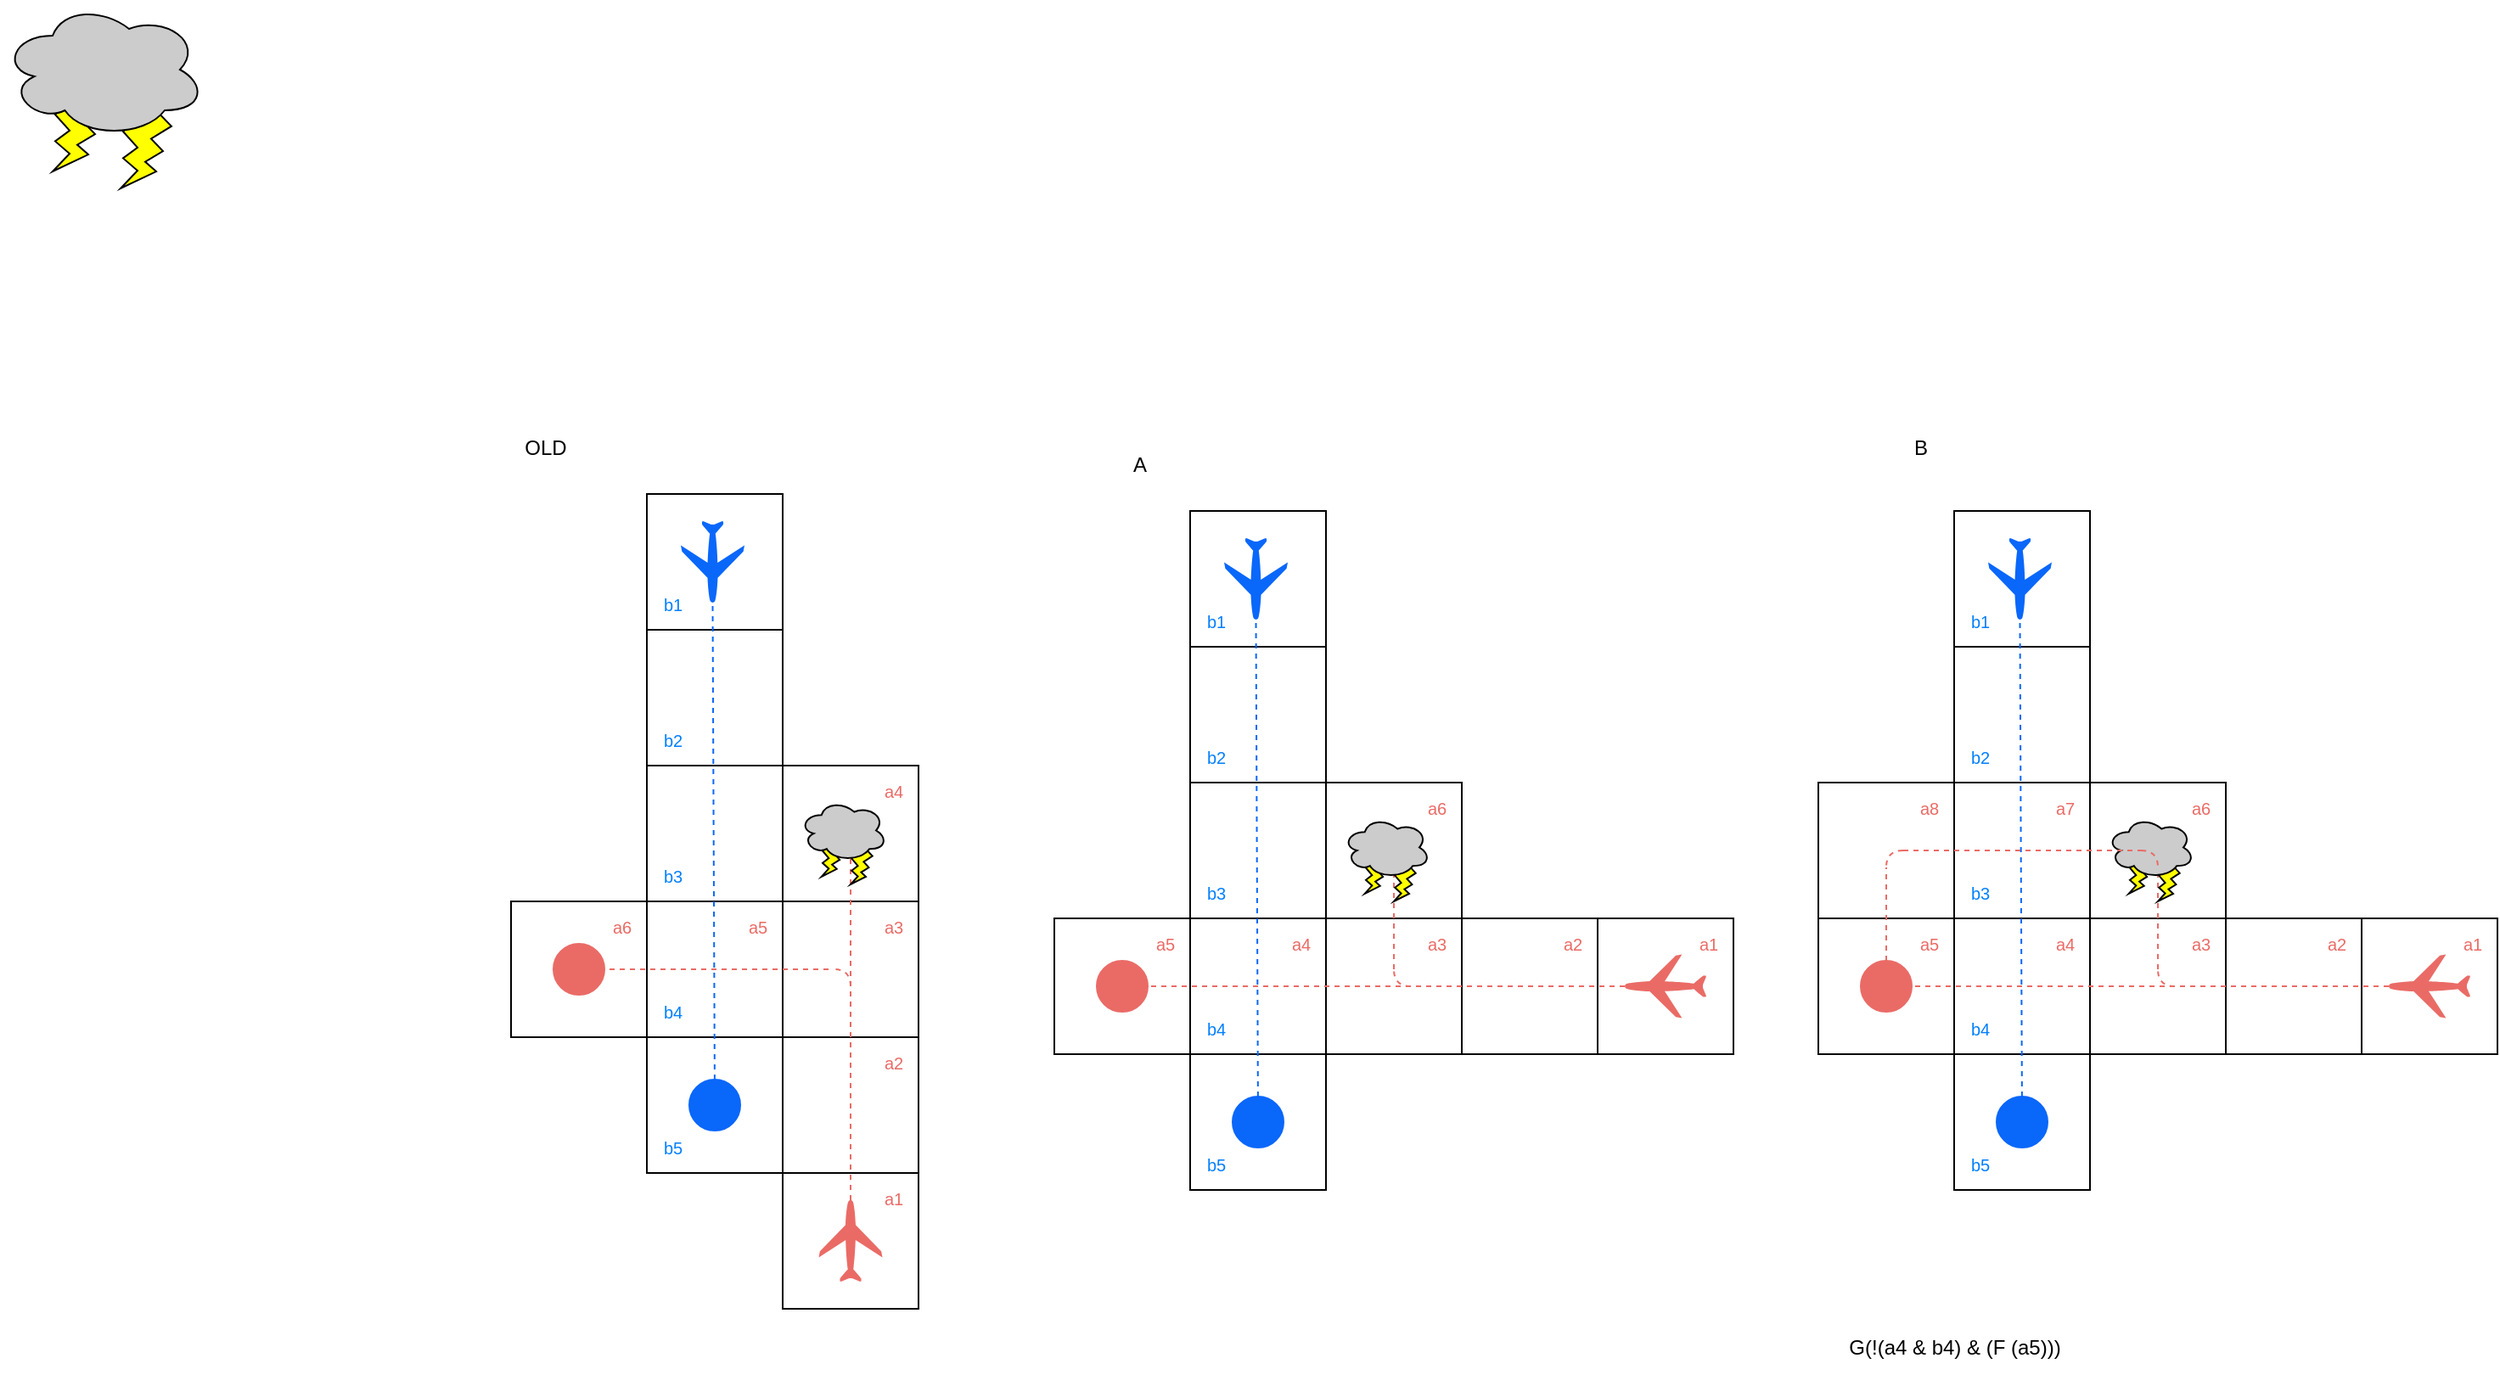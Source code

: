 <mxfile version="22.1.2" type="device">
  <diagram name="Page-1" id="bAog4Ph5rhsAuziSSEcY">
    <mxGraphModel dx="2078" dy="1025" grid="1" gridSize="10" guides="1" tooltips="1" connect="1" arrows="1" fold="1" page="1" pageScale="1" pageWidth="850" pageHeight="1100" math="0" shadow="0">
      <root>
        <mxCell id="0" />
        <mxCell id="1" parent="0" />
        <mxCell id="Nt9SSNV7IdZdMpz9-7pT-24" value="" style="group" vertex="1" connectable="0" parent="1">
          <mxGeometry x="-20" y="30" width="120" height="110" as="geometry" />
        </mxCell>
        <mxCell id="Nt9SSNV7IdZdMpz9-7pT-25" value="" style="verticalLabelPosition=bottom;verticalAlign=top;html=1;shape=mxgraph.basic.flash;fillColor=#FFFF00;" vertex="1" parent="Nt9SSNV7IdZdMpz9-7pT-24">
          <mxGeometry x="30" y="50" width="30" height="50" as="geometry" />
        </mxCell>
        <mxCell id="Nt9SSNV7IdZdMpz9-7pT-26" value="" style="verticalLabelPosition=bottom;verticalAlign=top;html=1;shape=mxgraph.basic.flash;fillColor=#FFFF00;" vertex="1" parent="Nt9SSNV7IdZdMpz9-7pT-24">
          <mxGeometry x="70" y="60" width="30" height="50" as="geometry" />
        </mxCell>
        <mxCell id="Nt9SSNV7IdZdMpz9-7pT-27" value="" style="ellipse;shape=cloud;whiteSpace=wrap;html=1;fillColor=#CCCCCC;" vertex="1" parent="Nt9SSNV7IdZdMpz9-7pT-24">
          <mxGeometry width="120" height="80" as="geometry" />
        </mxCell>
        <mxCell id="Nt9SSNV7IdZdMpz9-7pT-155" value="" style="group" vertex="1" connectable="0" parent="1">
          <mxGeometry x="1050" y="330" width="400" height="400" as="geometry" />
        </mxCell>
        <mxCell id="Nt9SSNV7IdZdMpz9-7pT-68" value="" style="rounded=0;whiteSpace=wrap;html=1;" vertex="1" parent="Nt9SSNV7IdZdMpz9-7pT-155">
          <mxGeometry x="160" y="160" width="80" height="80" as="geometry" />
        </mxCell>
        <mxCell id="Nt9SSNV7IdZdMpz9-7pT-106" value="" style="rounded=0;whiteSpace=wrap;html=1;" vertex="1" parent="Nt9SSNV7IdZdMpz9-7pT-155">
          <mxGeometry y="160" width="80" height="80" as="geometry" />
        </mxCell>
        <mxCell id="Nt9SSNV7IdZdMpz9-7pT-61" value="" style="rounded=0;whiteSpace=wrap;html=1;" vertex="1" parent="Nt9SSNV7IdZdMpz9-7pT-155">
          <mxGeometry x="160" y="240" width="80" height="80" as="geometry" />
        </mxCell>
        <mxCell id="Nt9SSNV7IdZdMpz9-7pT-62" value="" style="rounded=0;whiteSpace=wrap;html=1;" vertex="1" parent="Nt9SSNV7IdZdMpz9-7pT-155">
          <mxGeometry x="80" y="160" width="80" height="80" as="geometry" />
        </mxCell>
        <mxCell id="Nt9SSNV7IdZdMpz9-7pT-63" value="" style="rounded=0;whiteSpace=wrap;html=1;" vertex="1" parent="Nt9SSNV7IdZdMpz9-7pT-155">
          <mxGeometry x="80" y="240" width="80" height="80" as="geometry" />
        </mxCell>
        <mxCell id="Nt9SSNV7IdZdMpz9-7pT-64" value="" style="rounded=0;whiteSpace=wrap;html=1;" vertex="1" parent="Nt9SSNV7IdZdMpz9-7pT-155">
          <mxGeometry x="80" y="320" width="80" height="80" as="geometry" />
        </mxCell>
        <mxCell id="Nt9SSNV7IdZdMpz9-7pT-65" value="" style="rounded=0;whiteSpace=wrap;html=1;" vertex="1" parent="Nt9SSNV7IdZdMpz9-7pT-155">
          <mxGeometry x="240" y="240" width="80" height="80" as="geometry" />
        </mxCell>
        <mxCell id="Nt9SSNV7IdZdMpz9-7pT-66" value="" style="rounded=0;whiteSpace=wrap;html=1;" vertex="1" parent="Nt9SSNV7IdZdMpz9-7pT-155">
          <mxGeometry x="320" y="240" width="80" height="80" as="geometry" />
        </mxCell>
        <mxCell id="Nt9SSNV7IdZdMpz9-7pT-67" value="" style="rounded=0;whiteSpace=wrap;html=1;" vertex="1" parent="Nt9SSNV7IdZdMpz9-7pT-155">
          <mxGeometry y="240" width="80" height="80" as="geometry" />
        </mxCell>
        <mxCell id="Nt9SSNV7IdZdMpz9-7pT-69" value="" style="rounded=0;whiteSpace=wrap;html=1;" vertex="1" parent="Nt9SSNV7IdZdMpz9-7pT-155">
          <mxGeometry x="80" y="80" width="80" height="80" as="geometry" />
        </mxCell>
        <mxCell id="Nt9SSNV7IdZdMpz9-7pT-70" value="" style="rounded=0;whiteSpace=wrap;html=1;" vertex="1" parent="Nt9SSNV7IdZdMpz9-7pT-155">
          <mxGeometry x="80" width="80" height="80" as="geometry" />
        </mxCell>
        <mxCell id="Nt9SSNV7IdZdMpz9-7pT-71" value="" style="shape=mxgraph.signs.transportation.airplane_5;html=1;pointerEvents=1;fillColor=#EA6B66;strokeColor=none;verticalLabelPosition=bottom;verticalAlign=top;align=center;rotation=-90;" vertex="1" parent="Nt9SSNV7IdZdMpz9-7pT-155">
          <mxGeometry x="341.25" y="256" width="37.5" height="48" as="geometry" />
        </mxCell>
        <mxCell id="Nt9SSNV7IdZdMpz9-7pT-72" value="" style="shape=mxgraph.signs.transportation.airplane_5;html=1;pointerEvents=1;fillColor=#0967FA;strokeColor=none;verticalLabelPosition=bottom;verticalAlign=top;align=center;rotation=-180;" vertex="1" parent="Nt9SSNV7IdZdMpz9-7pT-155">
          <mxGeometry x="100" y="16" width="37.5" height="48" as="geometry" />
        </mxCell>
        <mxCell id="Nt9SSNV7IdZdMpz9-7pT-73" value="" style="endArrow=none;dashed=1;html=1;rounded=0;entryX=0.5;entryY=0;entryDx=0;entryDy=0;entryPerimeter=0;fillColor=#0967FA;strokeColor=#0967FA;" edge="1" parent="Nt9SSNV7IdZdMpz9-7pT-155" target="Nt9SSNV7IdZdMpz9-7pT-81">
          <mxGeometry width="50" height="50" relative="1" as="geometry">
            <mxPoint x="120" y="360" as="sourcePoint" />
            <mxPoint x="119" y="64" as="targetPoint" />
          </mxGeometry>
        </mxCell>
        <mxCell id="Nt9SSNV7IdZdMpz9-7pT-74" value="" style="group" vertex="1" connectable="0" parent="Nt9SSNV7IdZdMpz9-7pT-155">
          <mxGeometry x="25" y="265" width="175" height="30" as="geometry" />
        </mxCell>
        <mxCell id="Nt9SSNV7IdZdMpz9-7pT-79" value="" style="ellipse;whiteSpace=wrap;html=1;aspect=fixed;fillColor=#EA6B66;strokeColor=#EA6B66;" vertex="1" parent="Nt9SSNV7IdZdMpz9-7pT-74">
          <mxGeometry width="30" height="30" as="geometry" />
        </mxCell>
        <mxCell id="Nt9SSNV7IdZdMpz9-7pT-80" value="" style="group" vertex="1" connectable="0" parent="Nt9SSNV7IdZdMpz9-7pT-155">
          <mxGeometry x="105" y="345" width="30" height="30" as="geometry" />
        </mxCell>
        <mxCell id="Nt9SSNV7IdZdMpz9-7pT-81" value="" style="ellipse;whiteSpace=wrap;html=1;aspect=fixed;fillColor=#0967FA;strokeColor=#0967FA;" vertex="1" parent="Nt9SSNV7IdZdMpz9-7pT-80">
          <mxGeometry width="30" height="30" as="geometry" />
        </mxCell>
        <mxCell id="Nt9SSNV7IdZdMpz9-7pT-82" value="" style="endArrow=none;dashed=1;html=1;rounded=0;entryX=0.5;entryY=0;entryDx=0;entryDy=0;entryPerimeter=0;fillColor=#0967FA;strokeColor=#0967FA;" edge="1" parent="Nt9SSNV7IdZdMpz9-7pT-155" source="Nt9SSNV7IdZdMpz9-7pT-81" target="Nt9SSNV7IdZdMpz9-7pT-72">
          <mxGeometry width="50" height="50" relative="1" as="geometry">
            <mxPoint x="-265" y="-305" as="sourcePoint" />
            <mxPoint x="-215" y="-485" as="targetPoint" />
          </mxGeometry>
        </mxCell>
        <mxCell id="Nt9SSNV7IdZdMpz9-7pT-83" value="" style="endArrow=none;dashed=1;html=1;rounded=0;strokeColor=#EA6B66;" edge="1" parent="Nt9SSNV7IdZdMpz9-7pT-155" source="Nt9SSNV7IdZdMpz9-7pT-68">
          <mxGeometry width="50" height="50" relative="1" as="geometry">
            <mxPoint x="200" y="270" as="sourcePoint" />
            <mxPoint x="200" y="210" as="targetPoint" />
          </mxGeometry>
        </mxCell>
        <mxCell id="Nt9SSNV7IdZdMpz9-7pT-84" value="&lt;font style=&quot;font-size: 10px;&quot; color=&quot;#ea6b66&quot;&gt;a1&lt;/font&gt;" style="text;html=1;align=center;verticalAlign=middle;resizable=0;points=[];autosize=1;strokeColor=none;fillColor=none;" vertex="1" parent="Nt9SSNV7IdZdMpz9-7pT-155">
          <mxGeometry x="370" y="240" width="30" height="30" as="geometry" />
        </mxCell>
        <mxCell id="Nt9SSNV7IdZdMpz9-7pT-85" value="&lt;font style=&quot;font-size: 10px;&quot; color=&quot;#ea6b66&quot;&gt;a2&lt;/font&gt;" style="text;html=1;align=center;verticalAlign=middle;resizable=0;points=[];autosize=1;strokeColor=none;fillColor=none;" vertex="1" parent="Nt9SSNV7IdZdMpz9-7pT-155">
          <mxGeometry x="290" y="240" width="30" height="30" as="geometry" />
        </mxCell>
        <mxCell id="Nt9SSNV7IdZdMpz9-7pT-86" value="&lt;font style=&quot;font-size: 10px;&quot; color=&quot;#ea6b66&quot;&gt;a3&lt;/font&gt;" style="text;html=1;align=center;verticalAlign=middle;resizable=0;points=[];autosize=1;strokeColor=none;fillColor=none;" vertex="1" parent="Nt9SSNV7IdZdMpz9-7pT-155">
          <mxGeometry x="210" y="240" width="30" height="30" as="geometry" />
        </mxCell>
        <mxCell id="Nt9SSNV7IdZdMpz9-7pT-87" value="&lt;font style=&quot;font-size: 10px;&quot; color=&quot;#ea6b66&quot;&gt;a4&lt;/font&gt;" style="text;html=1;align=center;verticalAlign=middle;resizable=0;points=[];autosize=1;strokeColor=none;fillColor=none;" vertex="1" parent="Nt9SSNV7IdZdMpz9-7pT-155">
          <mxGeometry x="129.996" y="239.997" width="30" height="30" as="geometry" />
        </mxCell>
        <mxCell id="Nt9SSNV7IdZdMpz9-7pT-88" value="&lt;font style=&quot;font-size: 10px;&quot; color=&quot;#ea6b66&quot;&gt;a5&lt;/font&gt;" style="text;html=1;align=center;verticalAlign=middle;resizable=0;points=[];autosize=1;strokeColor=none;fillColor=none;" vertex="1" parent="Nt9SSNV7IdZdMpz9-7pT-155">
          <mxGeometry x="50" y="240" width="30" height="30" as="geometry" />
        </mxCell>
        <mxCell id="Nt9SSNV7IdZdMpz9-7pT-89" value="&lt;font style=&quot;font-size: 10px;&quot; color=&quot;#ea6b66&quot;&gt;a6&lt;/font&gt;" style="text;html=1;align=center;verticalAlign=middle;resizable=0;points=[];autosize=1;strokeColor=none;fillColor=none;" vertex="1" parent="Nt9SSNV7IdZdMpz9-7pT-155">
          <mxGeometry x="210" y="160" width="30" height="30" as="geometry" />
        </mxCell>
        <mxCell id="Nt9SSNV7IdZdMpz9-7pT-90" value="&lt;font color=&quot;#007fff&quot;&gt;&lt;span style=&quot;font-size: 10px;&quot;&gt;b1&lt;/span&gt;&lt;/font&gt;" style="text;html=1;align=center;verticalAlign=middle;resizable=0;points=[];autosize=1;strokeColor=none;fillColor=none;" vertex="1" parent="Nt9SSNV7IdZdMpz9-7pT-155">
          <mxGeometry x="79.996" y="49.997" width="30" height="30" as="geometry" />
        </mxCell>
        <mxCell id="Nt9SSNV7IdZdMpz9-7pT-91" value="&lt;font color=&quot;#007fff&quot;&gt;&lt;span style=&quot;font-size: 10px;&quot;&gt;b2&lt;/span&gt;&lt;/font&gt;" style="text;html=1;align=center;verticalAlign=middle;resizable=0;points=[];autosize=1;strokeColor=none;fillColor=none;" vertex="1" parent="Nt9SSNV7IdZdMpz9-7pT-155">
          <mxGeometry x="79.996" y="129.997" width="30" height="30" as="geometry" />
        </mxCell>
        <mxCell id="Nt9SSNV7IdZdMpz9-7pT-92" value="&lt;font color=&quot;#007fff&quot;&gt;&lt;span style=&quot;font-size: 10px;&quot;&gt;b3&lt;/span&gt;&lt;/font&gt;" style="text;html=1;align=center;verticalAlign=middle;resizable=0;points=[];autosize=1;strokeColor=none;fillColor=none;" vertex="1" parent="Nt9SSNV7IdZdMpz9-7pT-155">
          <mxGeometry x="79.996" y="209.997" width="30" height="30" as="geometry" />
        </mxCell>
        <mxCell id="Nt9SSNV7IdZdMpz9-7pT-93" value="&lt;font color=&quot;#007fff&quot;&gt;&lt;span style=&quot;font-size: 10px;&quot;&gt;b4&lt;/span&gt;&lt;/font&gt;" style="text;html=1;align=center;verticalAlign=middle;resizable=0;points=[];autosize=1;strokeColor=none;fillColor=none;" vertex="1" parent="Nt9SSNV7IdZdMpz9-7pT-155">
          <mxGeometry x="79.996" y="289.997" width="30" height="30" as="geometry" />
        </mxCell>
        <mxCell id="Nt9SSNV7IdZdMpz9-7pT-94" value="&lt;font color=&quot;#007fff&quot;&gt;&lt;span style=&quot;font-size: 10px;&quot;&gt;b5&lt;/span&gt;&lt;/font&gt;" style="text;html=1;align=center;verticalAlign=middle;resizable=0;points=[];autosize=1;strokeColor=none;fillColor=none;" vertex="1" parent="Nt9SSNV7IdZdMpz9-7pT-155">
          <mxGeometry x="79.996" y="369.997" width="30" height="30" as="geometry" />
        </mxCell>
        <mxCell id="Nt9SSNV7IdZdMpz9-7pT-95" value="" style="group" vertex="1" connectable="0" parent="Nt9SSNV7IdZdMpz9-7pT-155">
          <mxGeometry x="170" y="180" width="60" height="50" as="geometry" />
        </mxCell>
        <mxCell id="Nt9SSNV7IdZdMpz9-7pT-96" value="" style="verticalLabelPosition=bottom;verticalAlign=top;html=1;shape=mxgraph.basic.flash;fillColor=#FFFF00;" vertex="1" parent="Nt9SSNV7IdZdMpz9-7pT-95">
          <mxGeometry x="12.857" y="22.727" width="12.857" height="22.727" as="geometry" />
        </mxCell>
        <mxCell id="Nt9SSNV7IdZdMpz9-7pT-97" value="" style="verticalLabelPosition=bottom;verticalAlign=top;html=1;shape=mxgraph.basic.flash;fillColor=#FFFF00;" vertex="1" parent="Nt9SSNV7IdZdMpz9-7pT-95">
          <mxGeometry x="30" y="27.273" width="12.857" height="22.727" as="geometry" />
        </mxCell>
        <mxCell id="Nt9SSNV7IdZdMpz9-7pT-98" value="" style="ellipse;shape=cloud;whiteSpace=wrap;html=1;fillColor=#CCCCCC;" vertex="1" parent="Nt9SSNV7IdZdMpz9-7pT-95">
          <mxGeometry width="51.429" height="36.364" as="geometry" />
        </mxCell>
        <mxCell id="Nt9SSNV7IdZdMpz9-7pT-100" value="" style="endArrow=none;dashed=1;html=1;rounded=0;strokeColor=#EA6B66;exitX=0.5;exitY=0;exitDx=0;exitDy=0;exitPerimeter=0;entryX=1;entryY=0.5;entryDx=0;entryDy=0;" edge="1" parent="Nt9SSNV7IdZdMpz9-7pT-155" source="Nt9SSNV7IdZdMpz9-7pT-71" target="Nt9SSNV7IdZdMpz9-7pT-79">
          <mxGeometry width="50" height="50" relative="1" as="geometry">
            <mxPoint x="210" y="300" as="sourcePoint" />
            <mxPoint x="210" y="210" as="targetPoint" />
          </mxGeometry>
        </mxCell>
        <mxCell id="Nt9SSNV7IdZdMpz9-7pT-101" value="" style="endArrow=none;dashed=1;html=1;rounded=0;edgeStyle=orthogonalEdgeStyle;curved=1;strokeColor=#EA6B66;" edge="1" parent="Nt9SSNV7IdZdMpz9-7pT-155">
          <mxGeometry width="50" height="50" relative="1" as="geometry">
            <mxPoint x="210" y="280" as="sourcePoint" />
            <mxPoint x="200" y="270" as="targetPoint" />
          </mxGeometry>
        </mxCell>
        <mxCell id="Nt9SSNV7IdZdMpz9-7pT-103" value="" style="endArrow=none;dashed=1;html=1;rounded=0;strokeColor=#EA6B66;" edge="1" parent="Nt9SSNV7IdZdMpz9-7pT-155">
          <mxGeometry width="50" height="50" relative="1" as="geometry">
            <mxPoint x="50" y="200" as="sourcePoint" />
            <mxPoint x="190" y="200" as="targetPoint" />
          </mxGeometry>
        </mxCell>
        <mxCell id="Nt9SSNV7IdZdMpz9-7pT-104" value="" style="endArrow=none;dashed=1;html=1;rounded=0;strokeColor=#EA6B66;edgeStyle=orthogonalEdgeStyle;curved=1;" edge="1" parent="Nt9SSNV7IdZdMpz9-7pT-155">
          <mxGeometry width="50" height="50" relative="1" as="geometry">
            <mxPoint x="190" y="200" as="sourcePoint" />
            <mxPoint x="200" y="210" as="targetPoint" />
          </mxGeometry>
        </mxCell>
        <mxCell id="Nt9SSNV7IdZdMpz9-7pT-105" value="&lt;font style=&quot;font-size: 10px;&quot; color=&quot;#ea6b66&quot;&gt;a7&lt;/font&gt;" style="text;html=1;align=center;verticalAlign=middle;resizable=0;points=[];autosize=1;strokeColor=none;fillColor=none;" vertex="1" parent="Nt9SSNV7IdZdMpz9-7pT-155">
          <mxGeometry x="130" y="160" width="30" height="30" as="geometry" />
        </mxCell>
        <mxCell id="Nt9SSNV7IdZdMpz9-7pT-107" value="" style="endArrow=none;dashed=1;html=1;rounded=0;strokeColor=#EA6B66;exitX=0.5;exitY=0;exitDx=0;exitDy=0;" edge="1" parent="Nt9SSNV7IdZdMpz9-7pT-155" source="Nt9SSNV7IdZdMpz9-7pT-79">
          <mxGeometry width="50" height="50" relative="1" as="geometry">
            <mxPoint x="-30" y="255" as="sourcePoint" />
            <mxPoint x="40" y="210" as="targetPoint" />
          </mxGeometry>
        </mxCell>
        <mxCell id="Nt9SSNV7IdZdMpz9-7pT-108" value="" style="endArrow=none;dashed=1;html=1;rounded=0;strokeColor=#EA6B66;edgeStyle=orthogonalEdgeStyle;curved=1;" edge="1" parent="Nt9SSNV7IdZdMpz9-7pT-155">
          <mxGeometry width="50" height="50" relative="1" as="geometry">
            <mxPoint x="50" y="200" as="sourcePoint" />
            <mxPoint x="40" y="210" as="targetPoint" />
          </mxGeometry>
        </mxCell>
        <mxCell id="Nt9SSNV7IdZdMpz9-7pT-109" value="" style="endArrow=none;dashed=1;html=1;rounded=0;strokeColor=#EA6B66;" edge="1" parent="Nt9SSNV7IdZdMpz9-7pT-155" target="Nt9SSNV7IdZdMpz9-7pT-68">
          <mxGeometry width="50" height="50" relative="1" as="geometry">
            <mxPoint x="200" y="270" as="sourcePoint" />
            <mxPoint x="200" y="210" as="targetPoint" />
          </mxGeometry>
        </mxCell>
        <mxCell id="Nt9SSNV7IdZdMpz9-7pT-110" value="&lt;font style=&quot;font-size: 10px;&quot; color=&quot;#ea6b66&quot;&gt;a8&lt;/font&gt;" style="text;html=1;align=center;verticalAlign=middle;resizable=0;points=[];autosize=1;strokeColor=none;fillColor=none;" vertex="1" parent="Nt9SSNV7IdZdMpz9-7pT-155">
          <mxGeometry x="50" y="160" width="30" height="30" as="geometry" />
        </mxCell>
        <mxCell id="Nt9SSNV7IdZdMpz9-7pT-156" value="" style="group" vertex="1" connectable="0" parent="1">
          <mxGeometry x="280" y="320" width="240" height="480" as="geometry" />
        </mxCell>
        <mxCell id="Nt9SSNV7IdZdMpz9-7pT-5" value="" style="rounded=0;whiteSpace=wrap;html=1;" vertex="1" parent="Nt9SSNV7IdZdMpz9-7pT-156">
          <mxGeometry x="160" y="240" width="80" height="80" as="geometry" />
        </mxCell>
        <mxCell id="Nt9SSNV7IdZdMpz9-7pT-6" value="" style="rounded=0;whiteSpace=wrap;html=1;" vertex="1" parent="Nt9SSNV7IdZdMpz9-7pT-156">
          <mxGeometry x="80" y="160" width="80" height="80" as="geometry" />
        </mxCell>
        <mxCell id="Nt9SSNV7IdZdMpz9-7pT-7" value="" style="rounded=0;whiteSpace=wrap;html=1;" vertex="1" parent="Nt9SSNV7IdZdMpz9-7pT-156">
          <mxGeometry x="80" y="240" width="80" height="80" as="geometry" />
        </mxCell>
        <mxCell id="Nt9SSNV7IdZdMpz9-7pT-8" value="" style="rounded=0;whiteSpace=wrap;html=1;" vertex="1" parent="Nt9SSNV7IdZdMpz9-7pT-156">
          <mxGeometry x="80" y="320" width="80" height="80" as="geometry" />
        </mxCell>
        <mxCell id="Nt9SSNV7IdZdMpz9-7pT-9" value="" style="rounded=0;whiteSpace=wrap;html=1;" vertex="1" parent="Nt9SSNV7IdZdMpz9-7pT-156">
          <mxGeometry x="160" y="320" width="80" height="80" as="geometry" />
        </mxCell>
        <mxCell id="Nt9SSNV7IdZdMpz9-7pT-10" value="" style="rounded=0;whiteSpace=wrap;html=1;" vertex="1" parent="Nt9SSNV7IdZdMpz9-7pT-156">
          <mxGeometry x="160" y="400" width="80" height="80" as="geometry" />
        </mxCell>
        <mxCell id="Nt9SSNV7IdZdMpz9-7pT-11" value="" style="rounded=0;whiteSpace=wrap;html=1;" vertex="1" parent="Nt9SSNV7IdZdMpz9-7pT-156">
          <mxGeometry y="240" width="80" height="80" as="geometry" />
        </mxCell>
        <mxCell id="Nt9SSNV7IdZdMpz9-7pT-12" value="" style="rounded=0;whiteSpace=wrap;html=1;" vertex="1" parent="Nt9SSNV7IdZdMpz9-7pT-156">
          <mxGeometry x="160" y="160" width="80" height="80" as="geometry" />
        </mxCell>
        <mxCell id="Nt9SSNV7IdZdMpz9-7pT-13" value="" style="rounded=0;whiteSpace=wrap;html=1;" vertex="1" parent="Nt9SSNV7IdZdMpz9-7pT-156">
          <mxGeometry x="80" y="80" width="80" height="80" as="geometry" />
        </mxCell>
        <mxCell id="Nt9SSNV7IdZdMpz9-7pT-14" value="" style="rounded=0;whiteSpace=wrap;html=1;" vertex="1" parent="Nt9SSNV7IdZdMpz9-7pT-156">
          <mxGeometry x="80" width="80" height="80" as="geometry" />
        </mxCell>
        <mxCell id="Nt9SSNV7IdZdMpz9-7pT-2" value="" style="shape=mxgraph.signs.transportation.airplane_5;html=1;pointerEvents=1;fillColor=#EA6B66;strokeColor=none;verticalLabelPosition=bottom;verticalAlign=top;align=center;" vertex="1" parent="Nt9SSNV7IdZdMpz9-7pT-156">
          <mxGeometry x="181.25" y="416" width="37.5" height="48" as="geometry" />
        </mxCell>
        <mxCell id="Nt9SSNV7IdZdMpz9-7pT-15" value="" style="shape=mxgraph.signs.transportation.airplane_5;html=1;pointerEvents=1;fillColor=#0967FA;strokeColor=none;verticalLabelPosition=bottom;verticalAlign=top;align=center;rotation=-180;" vertex="1" parent="Nt9SSNV7IdZdMpz9-7pT-156">
          <mxGeometry x="100" y="16" width="37.5" height="48" as="geometry" />
        </mxCell>
        <mxCell id="Nt9SSNV7IdZdMpz9-7pT-44" value="" style="endArrow=none;dashed=1;html=1;rounded=0;entryX=0.5;entryY=0;entryDx=0;entryDy=0;entryPerimeter=0;fillColor=#0967FA;strokeColor=#0967FA;" edge="1" parent="Nt9SSNV7IdZdMpz9-7pT-156" target="Nt9SSNV7IdZdMpz9-7pT-43">
          <mxGeometry width="50" height="50" relative="1" as="geometry">
            <mxPoint x="120" y="360" as="sourcePoint" />
            <mxPoint x="119" y="64" as="targetPoint" />
          </mxGeometry>
        </mxCell>
        <mxCell id="Nt9SSNV7IdZdMpz9-7pT-45" value="" style="group" vertex="1" connectable="0" parent="Nt9SSNV7IdZdMpz9-7pT-156">
          <mxGeometry x="25" y="265" width="175" height="30" as="geometry" />
        </mxCell>
        <mxCell id="Nt9SSNV7IdZdMpz9-7pT-38" value="" style="group" vertex="1" connectable="0" parent="Nt9SSNV7IdZdMpz9-7pT-45">
          <mxGeometry x="165" y="15" width="10" height="10" as="geometry" />
        </mxCell>
        <mxCell id="Nt9SSNV7IdZdMpz9-7pT-34" value="" style="endArrow=none;dashed=1;html=1;rounded=0;strokeColor=#EA6B66;" edge="1" parent="Nt9SSNV7IdZdMpz9-7pT-38">
          <mxGeometry width="50" height="50" relative="1" as="geometry">
            <mxPoint x="-150" as="sourcePoint" />
            <mxPoint as="targetPoint" />
          </mxGeometry>
        </mxCell>
        <mxCell id="Nt9SSNV7IdZdMpz9-7pT-35" value="" style="endArrow=none;dashed=1;html=1;rounded=0;exitX=0.5;exitY=0;exitDx=0;exitDy=0;exitPerimeter=0;strokeColor=#EA6B66;" edge="1" parent="Nt9SSNV7IdZdMpz9-7pT-38" source="Nt9SSNV7IdZdMpz9-7pT-2">
          <mxGeometry width="50" height="50" relative="1" as="geometry">
            <mxPoint x="-70" y="40" as="sourcePoint" />
            <mxPoint x="10" y="10" as="targetPoint" />
          </mxGeometry>
        </mxCell>
        <mxCell id="Nt9SSNV7IdZdMpz9-7pT-37" value="" style="endArrow=none;dashed=1;html=1;rounded=0;edgeStyle=orthogonalEdgeStyle;curved=1;strokeColor=#EA6B66;" edge="1" parent="Nt9SSNV7IdZdMpz9-7pT-38">
          <mxGeometry width="50" height="50" relative="1" as="geometry">
            <mxPoint x="10" y="10" as="sourcePoint" />
            <mxPoint as="targetPoint" />
            <Array as="points">
              <mxPoint x="10" />
            </Array>
          </mxGeometry>
        </mxCell>
        <mxCell id="Nt9SSNV7IdZdMpz9-7pT-41" value="" style="ellipse;whiteSpace=wrap;html=1;aspect=fixed;fillColor=#EA6B66;strokeColor=#EA6B66;" vertex="1" parent="Nt9SSNV7IdZdMpz9-7pT-45">
          <mxGeometry width="30" height="30" as="geometry" />
        </mxCell>
        <mxCell id="Nt9SSNV7IdZdMpz9-7pT-46" value="" style="group" vertex="1" connectable="0" parent="Nt9SSNV7IdZdMpz9-7pT-156">
          <mxGeometry x="105" y="345" width="30" height="30" as="geometry" />
        </mxCell>
        <mxCell id="Nt9SSNV7IdZdMpz9-7pT-43" value="" style="ellipse;whiteSpace=wrap;html=1;aspect=fixed;fillColor=#0967FA;strokeColor=#0967FA;" vertex="1" parent="Nt9SSNV7IdZdMpz9-7pT-46">
          <mxGeometry width="30" height="30" as="geometry" />
        </mxCell>
        <mxCell id="Nt9SSNV7IdZdMpz9-7pT-39" value="" style="endArrow=none;dashed=1;html=1;rounded=0;entryX=0.5;entryY=0;entryDx=0;entryDy=0;entryPerimeter=0;fillColor=#0967FA;strokeColor=#0967FA;" edge="1" parent="Nt9SSNV7IdZdMpz9-7pT-156" source="Nt9SSNV7IdZdMpz9-7pT-43" target="Nt9SSNV7IdZdMpz9-7pT-15">
          <mxGeometry width="50" height="50" relative="1" as="geometry">
            <mxPoint x="-265" y="-305" as="sourcePoint" />
            <mxPoint x="-215" y="-485" as="targetPoint" />
          </mxGeometry>
        </mxCell>
        <mxCell id="Nt9SSNV7IdZdMpz9-7pT-48" value="" style="endArrow=none;dashed=1;html=1;rounded=0;strokeColor=#EA6B66;" edge="1" parent="Nt9SSNV7IdZdMpz9-7pT-156">
          <mxGeometry width="50" height="50" relative="1" as="geometry">
            <mxPoint x="200" y="290" as="sourcePoint" />
            <mxPoint x="200" y="200" as="targetPoint" />
          </mxGeometry>
        </mxCell>
        <mxCell id="Nt9SSNV7IdZdMpz9-7pT-49" value="&lt;font style=&quot;font-size: 10px;&quot; color=&quot;#ea6b66&quot;&gt;a1&lt;/font&gt;" style="text;html=1;align=center;verticalAlign=middle;resizable=0;points=[];autosize=1;strokeColor=none;fillColor=none;" vertex="1" parent="Nt9SSNV7IdZdMpz9-7pT-156">
          <mxGeometry x="210" y="400" width="30" height="30" as="geometry" />
        </mxCell>
        <mxCell id="Nt9SSNV7IdZdMpz9-7pT-50" value="&lt;font style=&quot;font-size: 10px;&quot; color=&quot;#ea6b66&quot;&gt;a2&lt;/font&gt;" style="text;html=1;align=center;verticalAlign=middle;resizable=0;points=[];autosize=1;strokeColor=none;fillColor=none;" vertex="1" parent="Nt9SSNV7IdZdMpz9-7pT-156">
          <mxGeometry x="210" y="320" width="30" height="30" as="geometry" />
        </mxCell>
        <mxCell id="Nt9SSNV7IdZdMpz9-7pT-51" value="&lt;font style=&quot;font-size: 10px;&quot; color=&quot;#ea6b66&quot;&gt;a3&lt;/font&gt;" style="text;html=1;align=center;verticalAlign=middle;resizable=0;points=[];autosize=1;strokeColor=none;fillColor=none;" vertex="1" parent="Nt9SSNV7IdZdMpz9-7pT-156">
          <mxGeometry x="210" y="240" width="30" height="30" as="geometry" />
        </mxCell>
        <mxCell id="Nt9SSNV7IdZdMpz9-7pT-52" value="&lt;font style=&quot;font-size: 10px;&quot; color=&quot;#ea6b66&quot;&gt;a4&lt;/font&gt;" style="text;html=1;align=center;verticalAlign=middle;resizable=0;points=[];autosize=1;strokeColor=none;fillColor=none;" vertex="1" parent="Nt9SSNV7IdZdMpz9-7pT-156">
          <mxGeometry x="209.996" y="159.997" width="30" height="30" as="geometry" />
        </mxCell>
        <mxCell id="Nt9SSNV7IdZdMpz9-7pT-53" value="&lt;font style=&quot;font-size: 10px;&quot; color=&quot;#ea6b66&quot;&gt;a5&lt;/font&gt;" style="text;html=1;align=center;verticalAlign=middle;resizable=0;points=[];autosize=1;strokeColor=none;fillColor=none;" vertex="1" parent="Nt9SSNV7IdZdMpz9-7pT-156">
          <mxGeometry x="130" y="240" width="30" height="30" as="geometry" />
        </mxCell>
        <mxCell id="Nt9SSNV7IdZdMpz9-7pT-54" value="&lt;font style=&quot;font-size: 10px;&quot; color=&quot;#ea6b66&quot;&gt;a6&lt;/font&gt;" style="text;html=1;align=center;verticalAlign=middle;resizable=0;points=[];autosize=1;strokeColor=none;fillColor=none;" vertex="1" parent="Nt9SSNV7IdZdMpz9-7pT-156">
          <mxGeometry x="50" y="240" width="30" height="30" as="geometry" />
        </mxCell>
        <mxCell id="Nt9SSNV7IdZdMpz9-7pT-55" value="&lt;font color=&quot;#007fff&quot;&gt;&lt;span style=&quot;font-size: 10px;&quot;&gt;b1&lt;/span&gt;&lt;/font&gt;" style="text;html=1;align=center;verticalAlign=middle;resizable=0;points=[];autosize=1;strokeColor=none;fillColor=none;" vertex="1" parent="Nt9SSNV7IdZdMpz9-7pT-156">
          <mxGeometry x="79.996" y="49.997" width="30" height="30" as="geometry" />
        </mxCell>
        <mxCell id="Nt9SSNV7IdZdMpz9-7pT-56" value="&lt;font color=&quot;#007fff&quot;&gt;&lt;span style=&quot;font-size: 10px;&quot;&gt;b2&lt;/span&gt;&lt;/font&gt;" style="text;html=1;align=center;verticalAlign=middle;resizable=0;points=[];autosize=1;strokeColor=none;fillColor=none;" vertex="1" parent="Nt9SSNV7IdZdMpz9-7pT-156">
          <mxGeometry x="79.996" y="129.997" width="30" height="30" as="geometry" />
        </mxCell>
        <mxCell id="Nt9SSNV7IdZdMpz9-7pT-57" value="&lt;font color=&quot;#007fff&quot;&gt;&lt;span style=&quot;font-size: 10px;&quot;&gt;b3&lt;/span&gt;&lt;/font&gt;" style="text;html=1;align=center;verticalAlign=middle;resizable=0;points=[];autosize=1;strokeColor=none;fillColor=none;" vertex="1" parent="Nt9SSNV7IdZdMpz9-7pT-156">
          <mxGeometry x="79.996" y="209.997" width="30" height="30" as="geometry" />
        </mxCell>
        <mxCell id="Nt9SSNV7IdZdMpz9-7pT-58" value="&lt;font color=&quot;#007fff&quot;&gt;&lt;span style=&quot;font-size: 10px;&quot;&gt;b4&lt;/span&gt;&lt;/font&gt;" style="text;html=1;align=center;verticalAlign=middle;resizable=0;points=[];autosize=1;strokeColor=none;fillColor=none;" vertex="1" parent="Nt9SSNV7IdZdMpz9-7pT-156">
          <mxGeometry x="79.996" y="289.997" width="30" height="30" as="geometry" />
        </mxCell>
        <mxCell id="Nt9SSNV7IdZdMpz9-7pT-59" value="&lt;font color=&quot;#007fff&quot;&gt;&lt;span style=&quot;font-size: 10px;&quot;&gt;b5&lt;/span&gt;&lt;/font&gt;" style="text;html=1;align=center;verticalAlign=middle;resizable=0;points=[];autosize=1;strokeColor=none;fillColor=none;" vertex="1" parent="Nt9SSNV7IdZdMpz9-7pT-156">
          <mxGeometry x="79.996" y="369.997" width="30" height="30" as="geometry" />
        </mxCell>
        <mxCell id="Nt9SSNV7IdZdMpz9-7pT-23" value="" style="group" vertex="1" connectable="0" parent="Nt9SSNV7IdZdMpz9-7pT-156">
          <mxGeometry x="170" y="180" width="60" height="50" as="geometry" />
        </mxCell>
        <mxCell id="Nt9SSNV7IdZdMpz9-7pT-18" value="" style="verticalLabelPosition=bottom;verticalAlign=top;html=1;shape=mxgraph.basic.flash;fillColor=#FFFF00;" vertex="1" parent="Nt9SSNV7IdZdMpz9-7pT-23">
          <mxGeometry x="12.857" y="22.727" width="12.857" height="22.727" as="geometry" />
        </mxCell>
        <mxCell id="Nt9SSNV7IdZdMpz9-7pT-20" value="" style="verticalLabelPosition=bottom;verticalAlign=top;html=1;shape=mxgraph.basic.flash;fillColor=#FFFF00;" vertex="1" parent="Nt9SSNV7IdZdMpz9-7pT-23">
          <mxGeometry x="30" y="27.273" width="12.857" height="22.727" as="geometry" />
        </mxCell>
        <mxCell id="Nt9SSNV7IdZdMpz9-7pT-19" value="" style="ellipse;shape=cloud;whiteSpace=wrap;html=1;fillColor=#CCCCCC;" vertex="1" parent="Nt9SSNV7IdZdMpz9-7pT-23">
          <mxGeometry width="51.429" height="36.364" as="geometry" />
        </mxCell>
        <mxCell id="Nt9SSNV7IdZdMpz9-7pT-157" value="" style="group" vertex="1" connectable="0" parent="1">
          <mxGeometry x="600" y="330" width="400" height="400" as="geometry" />
        </mxCell>
        <mxCell id="Nt9SSNV7IdZdMpz9-7pT-111" value="" style="rounded=0;whiteSpace=wrap;html=1;" vertex="1" parent="Nt9SSNV7IdZdMpz9-7pT-157">
          <mxGeometry x="160" y="160" width="80" height="80" as="geometry" />
        </mxCell>
        <mxCell id="Nt9SSNV7IdZdMpz9-7pT-113" value="" style="rounded=0;whiteSpace=wrap;html=1;" vertex="1" parent="Nt9SSNV7IdZdMpz9-7pT-157">
          <mxGeometry x="160" y="240" width="80" height="80" as="geometry" />
        </mxCell>
        <mxCell id="Nt9SSNV7IdZdMpz9-7pT-114" value="" style="rounded=0;whiteSpace=wrap;html=1;" vertex="1" parent="Nt9SSNV7IdZdMpz9-7pT-157">
          <mxGeometry x="80" y="160" width="80" height="80" as="geometry" />
        </mxCell>
        <mxCell id="Nt9SSNV7IdZdMpz9-7pT-115" value="" style="rounded=0;whiteSpace=wrap;html=1;" vertex="1" parent="Nt9SSNV7IdZdMpz9-7pT-157">
          <mxGeometry x="80" y="240" width="80" height="80" as="geometry" />
        </mxCell>
        <mxCell id="Nt9SSNV7IdZdMpz9-7pT-116" value="" style="rounded=0;whiteSpace=wrap;html=1;" vertex="1" parent="Nt9SSNV7IdZdMpz9-7pT-157">
          <mxGeometry x="80" y="320" width="80" height="80" as="geometry" />
        </mxCell>
        <mxCell id="Nt9SSNV7IdZdMpz9-7pT-117" value="" style="rounded=0;whiteSpace=wrap;html=1;" vertex="1" parent="Nt9SSNV7IdZdMpz9-7pT-157">
          <mxGeometry x="240" y="240" width="80" height="80" as="geometry" />
        </mxCell>
        <mxCell id="Nt9SSNV7IdZdMpz9-7pT-118" value="" style="rounded=0;whiteSpace=wrap;html=1;" vertex="1" parent="Nt9SSNV7IdZdMpz9-7pT-157">
          <mxGeometry x="320" y="240" width="80" height="80" as="geometry" />
        </mxCell>
        <mxCell id="Nt9SSNV7IdZdMpz9-7pT-119" value="" style="rounded=0;whiteSpace=wrap;html=1;" vertex="1" parent="Nt9SSNV7IdZdMpz9-7pT-157">
          <mxGeometry y="240" width="80" height="80" as="geometry" />
        </mxCell>
        <mxCell id="Nt9SSNV7IdZdMpz9-7pT-120" value="" style="rounded=0;whiteSpace=wrap;html=1;" vertex="1" parent="Nt9SSNV7IdZdMpz9-7pT-157">
          <mxGeometry x="80" y="80" width="80" height="80" as="geometry" />
        </mxCell>
        <mxCell id="Nt9SSNV7IdZdMpz9-7pT-121" value="" style="rounded=0;whiteSpace=wrap;html=1;" vertex="1" parent="Nt9SSNV7IdZdMpz9-7pT-157">
          <mxGeometry x="80" width="80" height="80" as="geometry" />
        </mxCell>
        <mxCell id="Nt9SSNV7IdZdMpz9-7pT-122" value="" style="shape=mxgraph.signs.transportation.airplane_5;html=1;pointerEvents=1;fillColor=#EA6B66;strokeColor=none;verticalLabelPosition=bottom;verticalAlign=top;align=center;rotation=-90;" vertex="1" parent="Nt9SSNV7IdZdMpz9-7pT-157">
          <mxGeometry x="341.25" y="256" width="37.5" height="48" as="geometry" />
        </mxCell>
        <mxCell id="Nt9SSNV7IdZdMpz9-7pT-123" value="" style="shape=mxgraph.signs.transportation.airplane_5;html=1;pointerEvents=1;fillColor=#0967FA;strokeColor=none;verticalLabelPosition=bottom;verticalAlign=top;align=center;rotation=-180;" vertex="1" parent="Nt9SSNV7IdZdMpz9-7pT-157">
          <mxGeometry x="100" y="16" width="37.5" height="48" as="geometry" />
        </mxCell>
        <mxCell id="Nt9SSNV7IdZdMpz9-7pT-124" value="" style="endArrow=none;dashed=1;html=1;rounded=0;entryX=0.5;entryY=0;entryDx=0;entryDy=0;entryPerimeter=0;fillColor=#0967FA;strokeColor=#0967FA;" edge="1" parent="Nt9SSNV7IdZdMpz9-7pT-157" target="Nt9SSNV7IdZdMpz9-7pT-128">
          <mxGeometry width="50" height="50" relative="1" as="geometry">
            <mxPoint x="120" y="360" as="sourcePoint" />
            <mxPoint x="119" y="64" as="targetPoint" />
          </mxGeometry>
        </mxCell>
        <mxCell id="Nt9SSNV7IdZdMpz9-7pT-125" value="" style="group" vertex="1" connectable="0" parent="Nt9SSNV7IdZdMpz9-7pT-157">
          <mxGeometry x="25" y="265" width="175" height="30" as="geometry" />
        </mxCell>
        <mxCell id="Nt9SSNV7IdZdMpz9-7pT-126" value="" style="ellipse;whiteSpace=wrap;html=1;aspect=fixed;fillColor=#EA6B66;strokeColor=#EA6B66;" vertex="1" parent="Nt9SSNV7IdZdMpz9-7pT-125">
          <mxGeometry width="30" height="30" as="geometry" />
        </mxCell>
        <mxCell id="Nt9SSNV7IdZdMpz9-7pT-127" value="" style="group" vertex="1" connectable="0" parent="Nt9SSNV7IdZdMpz9-7pT-157">
          <mxGeometry x="105" y="345" width="30" height="30" as="geometry" />
        </mxCell>
        <mxCell id="Nt9SSNV7IdZdMpz9-7pT-128" value="" style="ellipse;whiteSpace=wrap;html=1;aspect=fixed;fillColor=#0967FA;strokeColor=#0967FA;" vertex="1" parent="Nt9SSNV7IdZdMpz9-7pT-127">
          <mxGeometry width="30" height="30" as="geometry" />
        </mxCell>
        <mxCell id="Nt9SSNV7IdZdMpz9-7pT-129" value="" style="endArrow=none;dashed=1;html=1;rounded=0;entryX=0.5;entryY=0;entryDx=0;entryDy=0;entryPerimeter=0;fillColor=#0967FA;strokeColor=#0967FA;" edge="1" parent="Nt9SSNV7IdZdMpz9-7pT-157" source="Nt9SSNV7IdZdMpz9-7pT-128" target="Nt9SSNV7IdZdMpz9-7pT-123">
          <mxGeometry width="50" height="50" relative="1" as="geometry">
            <mxPoint x="-265" y="-305" as="sourcePoint" />
            <mxPoint x="-215" y="-485" as="targetPoint" />
          </mxGeometry>
        </mxCell>
        <mxCell id="Nt9SSNV7IdZdMpz9-7pT-130" value="" style="endArrow=none;dashed=1;html=1;rounded=0;strokeColor=#EA6B66;" edge="1" parent="Nt9SSNV7IdZdMpz9-7pT-157" source="Nt9SSNV7IdZdMpz9-7pT-111">
          <mxGeometry width="50" height="50" relative="1" as="geometry">
            <mxPoint x="200" y="270" as="sourcePoint" />
            <mxPoint x="200" y="210" as="targetPoint" />
          </mxGeometry>
        </mxCell>
        <mxCell id="Nt9SSNV7IdZdMpz9-7pT-131" value="&lt;font style=&quot;font-size: 10px;&quot; color=&quot;#ea6b66&quot;&gt;a1&lt;/font&gt;" style="text;html=1;align=center;verticalAlign=middle;resizable=0;points=[];autosize=1;strokeColor=none;fillColor=none;" vertex="1" parent="Nt9SSNV7IdZdMpz9-7pT-157">
          <mxGeometry x="370" y="240" width="30" height="30" as="geometry" />
        </mxCell>
        <mxCell id="Nt9SSNV7IdZdMpz9-7pT-132" value="&lt;font style=&quot;font-size: 10px;&quot; color=&quot;#ea6b66&quot;&gt;a2&lt;/font&gt;" style="text;html=1;align=center;verticalAlign=middle;resizable=0;points=[];autosize=1;strokeColor=none;fillColor=none;" vertex="1" parent="Nt9SSNV7IdZdMpz9-7pT-157">
          <mxGeometry x="290" y="240" width="30" height="30" as="geometry" />
        </mxCell>
        <mxCell id="Nt9SSNV7IdZdMpz9-7pT-133" value="&lt;font style=&quot;font-size: 10px;&quot; color=&quot;#ea6b66&quot;&gt;a3&lt;/font&gt;" style="text;html=1;align=center;verticalAlign=middle;resizable=0;points=[];autosize=1;strokeColor=none;fillColor=none;" vertex="1" parent="Nt9SSNV7IdZdMpz9-7pT-157">
          <mxGeometry x="210" y="240" width="30" height="30" as="geometry" />
        </mxCell>
        <mxCell id="Nt9SSNV7IdZdMpz9-7pT-134" value="&lt;font style=&quot;font-size: 10px;&quot; color=&quot;#ea6b66&quot;&gt;a4&lt;/font&gt;" style="text;html=1;align=center;verticalAlign=middle;resizable=0;points=[];autosize=1;strokeColor=none;fillColor=none;" vertex="1" parent="Nt9SSNV7IdZdMpz9-7pT-157">
          <mxGeometry x="129.996" y="239.997" width="30" height="30" as="geometry" />
        </mxCell>
        <mxCell id="Nt9SSNV7IdZdMpz9-7pT-135" value="&lt;font style=&quot;font-size: 10px;&quot; color=&quot;#ea6b66&quot;&gt;a5&lt;/font&gt;" style="text;html=1;align=center;verticalAlign=middle;resizable=0;points=[];autosize=1;strokeColor=none;fillColor=none;" vertex="1" parent="Nt9SSNV7IdZdMpz9-7pT-157">
          <mxGeometry x="50" y="240" width="30" height="30" as="geometry" />
        </mxCell>
        <mxCell id="Nt9SSNV7IdZdMpz9-7pT-136" value="&lt;font style=&quot;font-size: 10px;&quot; color=&quot;#ea6b66&quot;&gt;a6&lt;/font&gt;" style="text;html=1;align=center;verticalAlign=middle;resizable=0;points=[];autosize=1;strokeColor=none;fillColor=none;" vertex="1" parent="Nt9SSNV7IdZdMpz9-7pT-157">
          <mxGeometry x="210" y="160" width="30" height="30" as="geometry" />
        </mxCell>
        <mxCell id="Nt9SSNV7IdZdMpz9-7pT-137" value="&lt;font color=&quot;#007fff&quot;&gt;&lt;span style=&quot;font-size: 10px;&quot;&gt;b1&lt;/span&gt;&lt;/font&gt;" style="text;html=1;align=center;verticalAlign=middle;resizable=0;points=[];autosize=1;strokeColor=none;fillColor=none;" vertex="1" parent="Nt9SSNV7IdZdMpz9-7pT-157">
          <mxGeometry x="79.996" y="49.997" width="30" height="30" as="geometry" />
        </mxCell>
        <mxCell id="Nt9SSNV7IdZdMpz9-7pT-138" value="&lt;font color=&quot;#007fff&quot;&gt;&lt;span style=&quot;font-size: 10px;&quot;&gt;b2&lt;/span&gt;&lt;/font&gt;" style="text;html=1;align=center;verticalAlign=middle;resizable=0;points=[];autosize=1;strokeColor=none;fillColor=none;" vertex="1" parent="Nt9SSNV7IdZdMpz9-7pT-157">
          <mxGeometry x="79.996" y="129.997" width="30" height="30" as="geometry" />
        </mxCell>
        <mxCell id="Nt9SSNV7IdZdMpz9-7pT-139" value="&lt;font color=&quot;#007fff&quot;&gt;&lt;span style=&quot;font-size: 10px;&quot;&gt;b3&lt;/span&gt;&lt;/font&gt;" style="text;html=1;align=center;verticalAlign=middle;resizable=0;points=[];autosize=1;strokeColor=none;fillColor=none;" vertex="1" parent="Nt9SSNV7IdZdMpz9-7pT-157">
          <mxGeometry x="79.996" y="209.997" width="30" height="30" as="geometry" />
        </mxCell>
        <mxCell id="Nt9SSNV7IdZdMpz9-7pT-140" value="&lt;font color=&quot;#007fff&quot;&gt;&lt;span style=&quot;font-size: 10px;&quot;&gt;b4&lt;/span&gt;&lt;/font&gt;" style="text;html=1;align=center;verticalAlign=middle;resizable=0;points=[];autosize=1;strokeColor=none;fillColor=none;" vertex="1" parent="Nt9SSNV7IdZdMpz9-7pT-157">
          <mxGeometry x="79.996" y="289.997" width="30" height="30" as="geometry" />
        </mxCell>
        <mxCell id="Nt9SSNV7IdZdMpz9-7pT-141" value="&lt;font color=&quot;#007fff&quot;&gt;&lt;span style=&quot;font-size: 10px;&quot;&gt;b5&lt;/span&gt;&lt;/font&gt;" style="text;html=1;align=center;verticalAlign=middle;resizable=0;points=[];autosize=1;strokeColor=none;fillColor=none;" vertex="1" parent="Nt9SSNV7IdZdMpz9-7pT-157">
          <mxGeometry x="79.996" y="369.997" width="30" height="30" as="geometry" />
        </mxCell>
        <mxCell id="Nt9SSNV7IdZdMpz9-7pT-142" value="" style="group" vertex="1" connectable="0" parent="Nt9SSNV7IdZdMpz9-7pT-157">
          <mxGeometry x="170" y="180" width="60" height="50" as="geometry" />
        </mxCell>
        <mxCell id="Nt9SSNV7IdZdMpz9-7pT-143" value="" style="verticalLabelPosition=bottom;verticalAlign=top;html=1;shape=mxgraph.basic.flash;fillColor=#FFFF00;" vertex="1" parent="Nt9SSNV7IdZdMpz9-7pT-142">
          <mxGeometry x="12.857" y="22.727" width="12.857" height="22.727" as="geometry" />
        </mxCell>
        <mxCell id="Nt9SSNV7IdZdMpz9-7pT-144" value="" style="verticalLabelPosition=bottom;verticalAlign=top;html=1;shape=mxgraph.basic.flash;fillColor=#FFFF00;" vertex="1" parent="Nt9SSNV7IdZdMpz9-7pT-142">
          <mxGeometry x="30" y="27.273" width="12.857" height="22.727" as="geometry" />
        </mxCell>
        <mxCell id="Nt9SSNV7IdZdMpz9-7pT-145" value="" style="ellipse;shape=cloud;whiteSpace=wrap;html=1;fillColor=#CCCCCC;" vertex="1" parent="Nt9SSNV7IdZdMpz9-7pT-142">
          <mxGeometry width="51.429" height="36.364" as="geometry" />
        </mxCell>
        <mxCell id="Nt9SSNV7IdZdMpz9-7pT-146" value="" style="endArrow=none;dashed=1;html=1;rounded=0;strokeColor=#EA6B66;exitX=0.5;exitY=0;exitDx=0;exitDy=0;exitPerimeter=0;entryX=1;entryY=0.5;entryDx=0;entryDy=0;" edge="1" parent="Nt9SSNV7IdZdMpz9-7pT-157" source="Nt9SSNV7IdZdMpz9-7pT-122" target="Nt9SSNV7IdZdMpz9-7pT-126">
          <mxGeometry width="50" height="50" relative="1" as="geometry">
            <mxPoint x="210" y="300" as="sourcePoint" />
            <mxPoint x="210" y="210" as="targetPoint" />
          </mxGeometry>
        </mxCell>
        <mxCell id="Nt9SSNV7IdZdMpz9-7pT-147" value="" style="endArrow=none;dashed=1;html=1;rounded=0;edgeStyle=orthogonalEdgeStyle;curved=1;strokeColor=#EA6B66;" edge="1" parent="Nt9SSNV7IdZdMpz9-7pT-157">
          <mxGeometry width="50" height="50" relative="1" as="geometry">
            <mxPoint x="210" y="280" as="sourcePoint" />
            <mxPoint x="200" y="270" as="targetPoint" />
          </mxGeometry>
        </mxCell>
        <mxCell id="Nt9SSNV7IdZdMpz9-7pT-153" value="" style="endArrow=none;dashed=1;html=1;rounded=0;strokeColor=#EA6B66;" edge="1" parent="Nt9SSNV7IdZdMpz9-7pT-157" target="Nt9SSNV7IdZdMpz9-7pT-111">
          <mxGeometry width="50" height="50" relative="1" as="geometry">
            <mxPoint x="200" y="270" as="sourcePoint" />
            <mxPoint x="200" y="210" as="targetPoint" />
          </mxGeometry>
        </mxCell>
        <mxCell id="Nt9SSNV7IdZdMpz9-7pT-160" value="G(!(a4 &amp;amp; b4) &amp;amp; (F (a5)))" style="text;html=1;align=center;verticalAlign=middle;resizable=0;points=[];autosize=1;strokeColor=none;fillColor=none;" vertex="1" parent="1">
          <mxGeometry x="1055" y="808" width="150" height="30" as="geometry" />
        </mxCell>
        <mxCell id="Nt9SSNV7IdZdMpz9-7pT-161" value="OLD" style="text;html=1;align=center;verticalAlign=middle;resizable=0;points=[];autosize=1;strokeColor=none;fillColor=none;" vertex="1" parent="1">
          <mxGeometry x="275" y="278" width="50" height="30" as="geometry" />
        </mxCell>
        <mxCell id="Nt9SSNV7IdZdMpz9-7pT-162" value="A" style="text;html=1;align=center;verticalAlign=middle;resizable=0;points=[];autosize=1;strokeColor=none;fillColor=none;" vertex="1" parent="1">
          <mxGeometry x="635" y="288" width="30" height="30" as="geometry" />
        </mxCell>
        <mxCell id="Nt9SSNV7IdZdMpz9-7pT-163" value="B" style="text;html=1;align=center;verticalAlign=middle;resizable=0;points=[];autosize=1;strokeColor=none;fillColor=none;" vertex="1" parent="1">
          <mxGeometry x="1095" y="278" width="30" height="30" as="geometry" />
        </mxCell>
      </root>
    </mxGraphModel>
  </diagram>
</mxfile>
